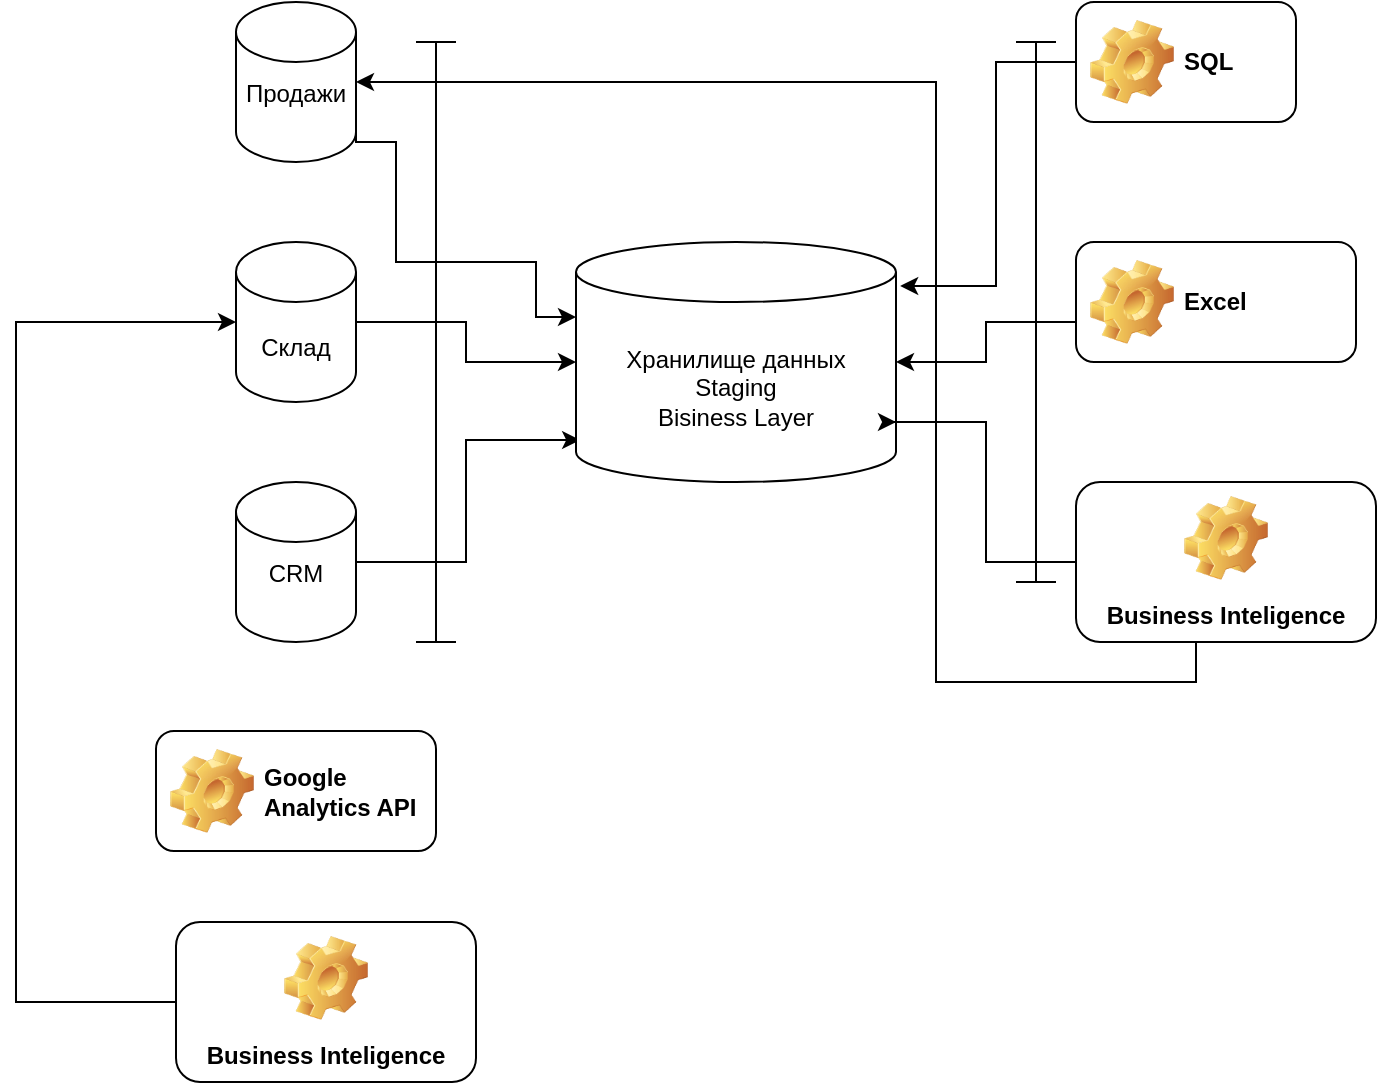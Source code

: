 <mxfile version="22.0.0" type="device">
  <diagram name="Страница — 1" id="6XZC4HkOa8f8BEDeI295">
    <mxGraphModel dx="1050" dy="558" grid="1" gridSize="10" guides="1" tooltips="1" connect="1" arrows="1" fold="1" page="1" pageScale="1" pageWidth="827" pageHeight="1169" math="0" shadow="0">
      <root>
        <mxCell id="0" />
        <mxCell id="1" parent="0" />
        <mxCell id="RkcGXebgMRRcdRKFjL-2-2" value="&lt;div&gt;Продажи&lt;/div&gt;&lt;div&gt;&lt;br&gt;&lt;/div&gt;" style="shape=cylinder3;whiteSpace=wrap;html=1;boundedLbl=1;backgroundOutline=1;size=15;" parent="1" vertex="1">
          <mxGeometry x="140" y="160" width="60" height="80" as="geometry" />
        </mxCell>
        <mxCell id="P8nS3D-8zabNuRGLpAyI-12" style="edgeStyle=orthogonalEdgeStyle;rounded=0;orthogonalLoop=1;jettySize=auto;html=1;entryX=0;entryY=0.5;entryDx=0;entryDy=0;entryPerimeter=0;" edge="1" parent="1" source="RkcGXebgMRRcdRKFjL-2-3" target="P8nS3D-8zabNuRGLpAyI-2">
          <mxGeometry relative="1" as="geometry">
            <mxPoint x="260" y="320" as="targetPoint" />
          </mxGeometry>
        </mxCell>
        <mxCell id="RkcGXebgMRRcdRKFjL-2-3" value="Склад" style="shape=cylinder3;whiteSpace=wrap;html=1;boundedLbl=1;backgroundOutline=1;size=15;" parent="1" vertex="1">
          <mxGeometry x="140" y="280" width="60" height="80" as="geometry" />
        </mxCell>
        <mxCell id="P8nS3D-8zabNuRGLpAyI-11" style="edgeStyle=orthogonalEdgeStyle;rounded=0;orthogonalLoop=1;jettySize=auto;html=1;entryX=0.013;entryY=0.825;entryDx=0;entryDy=0;entryPerimeter=0;" edge="1" parent="1" source="RkcGXebgMRRcdRKFjL-2-4" target="P8nS3D-8zabNuRGLpAyI-2">
          <mxGeometry relative="1" as="geometry">
            <mxPoint x="260" y="200" as="targetPoint" />
          </mxGeometry>
        </mxCell>
        <mxCell id="RkcGXebgMRRcdRKFjL-2-4" value="&lt;div&gt;CRM&lt;/div&gt;&lt;div&gt;&lt;br&gt;&lt;/div&gt;" style="shape=cylinder3;whiteSpace=wrap;html=1;boundedLbl=1;backgroundOutline=1;size=15;" parent="1" vertex="1">
          <mxGeometry x="140" y="400" width="60" height="80" as="geometry" />
        </mxCell>
        <mxCell id="P8nS3D-8zabNuRGLpAyI-1" value="&lt;div&gt;Google Analytics API&lt;/div&gt;" style="label;whiteSpace=wrap;html=1;image=img/clipart/Gear_128x128.png" vertex="1" parent="1">
          <mxGeometry x="100" y="524.5" width="140" height="60" as="geometry" />
        </mxCell>
        <mxCell id="P8nS3D-8zabNuRGLpAyI-2" value="&lt;div&gt;Хранилище данных&lt;/div&gt;&lt;div&gt;Staging&lt;/div&gt;&lt;div&gt;Bisiness Layer&lt;br&gt;&lt;/div&gt;" style="shape=cylinder3;whiteSpace=wrap;html=1;boundedLbl=1;backgroundOutline=1;size=15;" vertex="1" parent="1">
          <mxGeometry x="310" y="280" width="160" height="120" as="geometry" />
        </mxCell>
        <mxCell id="P8nS3D-8zabNuRGLpAyI-3" value="SQL" style="label;whiteSpace=wrap;html=1;image=img/clipart/Gear_128x128.png" vertex="1" parent="1">
          <mxGeometry x="560" y="160" width="110" height="60" as="geometry" />
        </mxCell>
        <mxCell id="P8nS3D-8zabNuRGLpAyI-4" value="Excel" style="label;whiteSpace=wrap;html=1;image=img/clipart/Gear_128x128.png" vertex="1" parent="1">
          <mxGeometry x="560" y="280" width="140" height="60" as="geometry" />
        </mxCell>
        <mxCell id="P8nS3D-8zabNuRGLpAyI-6" value="Business Inteligence" style="label;whiteSpace=wrap;html=1;align=center;verticalAlign=bottom;spacingLeft=0;spacingBottom=4;imageAlign=center;imageVerticalAlign=top;image=img/clipart/Gear_128x128.png" vertex="1" parent="1">
          <mxGeometry x="560" y="400" width="150" height="80" as="geometry" />
        </mxCell>
        <mxCell id="P8nS3D-8zabNuRGLpAyI-7" style="edgeStyle=orthogonalEdgeStyle;rounded=0;orthogonalLoop=1;jettySize=auto;html=1;entryX=1;entryY=0.5;entryDx=0;entryDy=0;entryPerimeter=0;" edge="1" parent="1" source="P8nS3D-8zabNuRGLpAyI-6" target="RkcGXebgMRRcdRKFjL-2-2">
          <mxGeometry relative="1" as="geometry">
            <Array as="points">
              <mxPoint x="620" y="500" />
              <mxPoint x="490" y="500" />
              <mxPoint x="490" y="200" />
            </Array>
          </mxGeometry>
        </mxCell>
        <mxCell id="P8nS3D-8zabNuRGLpAyI-8" style="edgeStyle=orthogonalEdgeStyle;rounded=0;orthogonalLoop=1;jettySize=auto;html=1;" edge="1" parent="1" source="P8nS3D-8zabNuRGLpAyI-6">
          <mxGeometry relative="1" as="geometry">
            <mxPoint x="470" y="370" as="targetPoint" />
            <Array as="points">
              <mxPoint x="515" y="440" />
              <mxPoint x="515" y="370" />
              <mxPoint x="469" y="370" />
            </Array>
          </mxGeometry>
        </mxCell>
        <mxCell id="P8nS3D-8zabNuRGLpAyI-9" style="edgeStyle=orthogonalEdgeStyle;rounded=0;orthogonalLoop=1;jettySize=auto;html=1;entryX=1;entryY=0.5;entryDx=0;entryDy=0;entryPerimeter=0;" edge="1" parent="1" source="P8nS3D-8zabNuRGLpAyI-4" target="P8nS3D-8zabNuRGLpAyI-2">
          <mxGeometry relative="1" as="geometry">
            <Array as="points">
              <mxPoint x="515" y="320" />
              <mxPoint x="515" y="340" />
            </Array>
          </mxGeometry>
        </mxCell>
        <mxCell id="P8nS3D-8zabNuRGLpAyI-13" value="" style="shape=crossbar;whiteSpace=wrap;html=1;rounded=1;direction=south;" vertex="1" parent="1">
          <mxGeometry x="230" y="180" width="20" height="300" as="geometry" />
        </mxCell>
        <mxCell id="P8nS3D-8zabNuRGLpAyI-16" style="edgeStyle=orthogonalEdgeStyle;rounded=0;orthogonalLoop=1;jettySize=auto;html=1;entryX=0;entryY=0;entryDx=0;entryDy=37.5;entryPerimeter=0;exitX=1;exitY=1;exitDx=0;exitDy=-15;exitPerimeter=0;" edge="1" parent="1" source="RkcGXebgMRRcdRKFjL-2-2" target="P8nS3D-8zabNuRGLpAyI-2">
          <mxGeometry relative="1" as="geometry">
            <Array as="points">
              <mxPoint x="200" y="230" />
              <mxPoint x="220" y="230" />
              <mxPoint x="220" y="290" />
              <mxPoint x="290" y="290" />
              <mxPoint x="290" y="318" />
            </Array>
          </mxGeometry>
        </mxCell>
        <mxCell id="P8nS3D-8zabNuRGLpAyI-17" value="" style="shape=crossbar;whiteSpace=wrap;html=1;rounded=1;direction=south;" vertex="1" parent="1">
          <mxGeometry x="530" y="180" width="20" height="270" as="geometry" />
        </mxCell>
        <mxCell id="P8nS3D-8zabNuRGLpAyI-19" style="edgeStyle=orthogonalEdgeStyle;rounded=0;orthogonalLoop=1;jettySize=auto;html=1;entryX=1.013;entryY=0.183;entryDx=0;entryDy=0;entryPerimeter=0;" edge="1" parent="1" source="P8nS3D-8zabNuRGLpAyI-3" target="P8nS3D-8zabNuRGLpAyI-2">
          <mxGeometry relative="1" as="geometry">
            <Array as="points">
              <mxPoint x="520" y="190" />
              <mxPoint x="520" y="302" />
            </Array>
          </mxGeometry>
        </mxCell>
        <mxCell id="P8nS3D-8zabNuRGLpAyI-22" value="Business Inteligence" style="label;whiteSpace=wrap;html=1;align=center;verticalAlign=bottom;spacingLeft=0;spacingBottom=4;imageAlign=center;imageVerticalAlign=top;image=img/clipart/Gear_128x128.png" vertex="1" parent="1">
          <mxGeometry x="110" y="620" width="150" height="80" as="geometry" />
        </mxCell>
        <mxCell id="P8nS3D-8zabNuRGLpAyI-23" style="edgeStyle=orthogonalEdgeStyle;rounded=0;orthogonalLoop=1;jettySize=auto;html=1;entryX=0;entryY=0.5;entryDx=0;entryDy=0;entryPerimeter=0;" edge="1" parent="1" source="P8nS3D-8zabNuRGLpAyI-22" target="RkcGXebgMRRcdRKFjL-2-3">
          <mxGeometry relative="1" as="geometry">
            <Array as="points">
              <mxPoint x="30" y="660" />
              <mxPoint x="30" y="320" />
            </Array>
          </mxGeometry>
        </mxCell>
      </root>
    </mxGraphModel>
  </diagram>
</mxfile>
